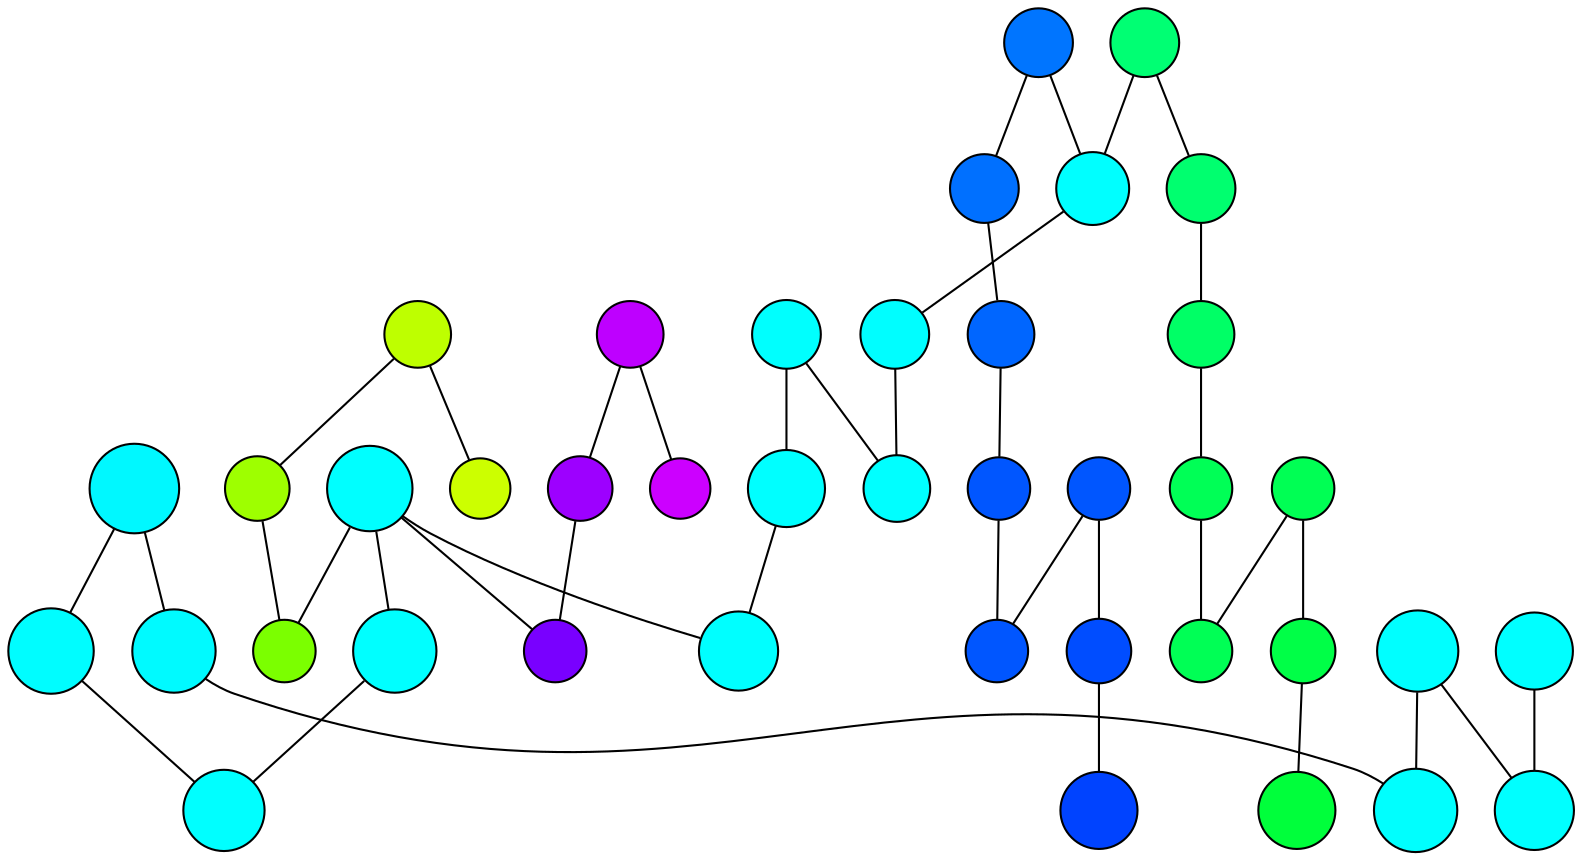 graph MAP{0[shape=circle width=0.6 fontcolor=black color=black label="" style=filled fillcolor="0.5051896865224419, 1, 1"]1[shape=circle width=0.573697270471464 fontcolor=black color=black label="" style=filled fillcolor="0.5017712348775137, 1, 1"]2[shape=circle width=0.5568238213399503 fontcolor=black color=black label="" style=filled fillcolor="0.503712552801755, 1, 1"]3[shape=circle width=0.45459057071960296 fontcolor=black color=black label="" style=filled fillcolor="0.5900211595862954, 1, 1"]4[shape=circle width=0.45409429280397023 fontcolor=black color=black label="" style=filled fillcolor="0.4084830268594516, 1, 1"]5[shape=circle width=0.45459057071960296 fontcolor=black color=black label="" style=filled fillcolor="0.40586053468794386, 1, 1"]6[shape=circle width=0.45459057071960296 fontcolor=black color=black label="" style=filled fillcolor="0.5934387581065337, 1, 1"]7[shape=circle width=0.4208436724565757 fontcolor=black color=black label="" style=filled fillcolor="0.3881673331309552, 1, 1"]8[shape=circle width=0.42133995037220845 fontcolor=black color=black label="" style=filled fillcolor="0.6101891464847302, 1, 1"]9[shape=circle width=0.42382133995037224 fontcolor=black color=black label="" style=filled fillcolor="0.3795963977470263, 1, 1"]10[shape=circle width=0.42382133995037224 fontcolor=black color=black label="" style=filled fillcolor="0.6159793554005288, 1, 1"]11[shape=circle width=0.5369727047146402 fontcolor=black color=black label="" style=filled fillcolor="0.49984131763301476, 1, 1"]12[shape=circle width=0.5588089330024814 fontcolor=black color=black label="" style=filled fillcolor="0.4991838785399633, 1, 1"]13[shape=circle width=0.4913151364764268 fontcolor=black color=black label="" style=filled fillcolor="0.49950774834717077, 1, 1"]14[shape=circle width=0.45459057071960296 fontcolor=black color=black label="" style=filled fillcolor="0.4992708243348684, 1, 1"]15[shape=circle width=0.4481389578163772 fontcolor=black color=black label="" style=filled fillcolor="0.7905632436194048, 1, 1"]16[shape=circle width=0.4476426799007444 fontcolor=black color=black label="" style=filled fillcolor="0.20945017947309202, 1, 1"]17[shape=circle width=0.515136476426799 fontcolor=black color=black label="" style=filled fillcolor="0.4993606483989936, 1, 1"]18[shape=circle width=0.4337468982630273 fontcolor=black color=black label="" style=filled fillcolor="0.2304022247751585, 1, 1"]19[shape=circle width=0.4327543424317618 fontcolor=black color=black label="" style=filled fillcolor="0.7691539990870182, 1, 1"]20[shape=circle width=0.5111662531017369 fontcolor=black color=black label="" style=filled fillcolor="0.500136857614856, 1, 1"]21[shape=circle width=0.5086848635235732 fontcolor=black color=black label="" style=filled fillcolor="0.37199781146240657, 1, 1"]22[shape=circle width=0.5086848635235732 fontcolor=black color=black label="" style=filled fillcolor="0.6225444294709004, 1, 1"]23[shape=circle width=0.5682382133995036 fontcolor=black color=black label="" style=filled fillcolor="0.5001094953524534, 1, 1"]24[shape=circle width=0.41786600496277915 fontcolor=black color=black label="" style=filled fillcolor="0.25298597727024835, 1, 1"]25[shape=circle width=0.41786600496277915 fontcolor=black color=black label="" style=filled fillcolor="0.7457036073767915, 1, 1"]26[shape=circle width=0.5225806451612903 fontcolor=black color=black label="" style=filled fillcolor="0.4995120897050188, 1, 1"]27[shape=circle width=0.5523573200992555 fontcolor=black color=black label="" style=filled fillcolor="0.499590501094504, 1, 1"]28[shape=circle width=0.4620347394540943 fontcolor=black color=black label="" style=filled fillcolor="0.5006568512924672, 1, 1"]29[shape=circle width=0.5444168734491315 fontcolor=black color=black label="" style=filled fillcolor="0.4994309532892722, 1, 1"]30[shape=circle width=0.5320099255583126 fontcolor=black color=black label="" style=filled fillcolor="0.4998564981064205, 1, 1"]31[shape=circle width=0.4456575682382134 fontcolor=black color=black label="" style=filled fillcolor="0.4994743953874552, 1, 1"]32[shape=circle width=0.4 fontcolor=black color=black label="" style=filled fillcolor="0.8, 1, 1"]33[shape=circle width=0.4 fontcolor=black color=black label="" style=filled fillcolor="0.2, 1, 1"]34[shape=circle width=0.43970223325062036 fontcolor=black color=black label="" style=filled fillcolor="0.5998985330268507, 1, 1"]35[shape=circle width=0.43970223325062036 fontcolor=black color=black label="" style=filled fillcolor="0.3998546324216803, 1, 1"]36[shape=circle width=0.41935483870967744 fontcolor=black color=black label="" style=filled fillcolor="0.38939232519979905, 1, 1"]37[shape=circle width=0.41935483870967744 fontcolor=black color=black label="" style=filled fillcolor="0.610229684489608, 1, 1"]38[shape=circle width=0.41588089330024813 fontcolor=black color=black label="" style=filled fillcolor="0.38899272802483065, 1, 1"]39[shape=circle width=0.41588089330024813 fontcolor=black color=black label="" style=filled fillcolor="0.6103249486832187, 1, 1"]  0 -- 1 [weight=15];  0 -- 2 [weight=15];  4 -- 5 [weight=15];  3 -- 6 [weight=15];  7 -- 9 [weight=15];  8 -- 10 [weight=15];  2 -- 12 [weight=15];  11 -- 12 [weight=15];  3 -- 13 [weight=15];  4 -- 13 [weight=15];  14 -- 17 [weight=15];  16 -- 18 [weight=15];  15 -- 19 [weight=15];  9 -- 21 [weight=15];  10 -- 22 [weight=15];  18 -- 24 [weight=15];  23 -- 24 [weight=15];  19 -- 25 [weight=15];  23 -- 25 [weight=15];  17 -- 26 [weight=15];  23 -- 26 [weight=15];  23 -- 27 [weight=15];  13 -- 28 [weight=15];  1 -- 29 [weight=15];  27 -- 29 [weight=15];  11 -- 30 [weight=15];  20 -- 30 [weight=15];  14 -- 31 [weight=15];  28 -- 31 [weight=15];  15 -- 32 [weight=15];  16 -- 33 [weight=15];  6 -- 34 [weight=15];  5 -- 35 [weight=15];  35 -- 36 [weight=15];  34 -- 37 [weight=15];  7 -- 38 [weight=15];  36 -- 38 [weight=15];  8 -- 39 [weight=15];  37 -- 39 [weight=15];}